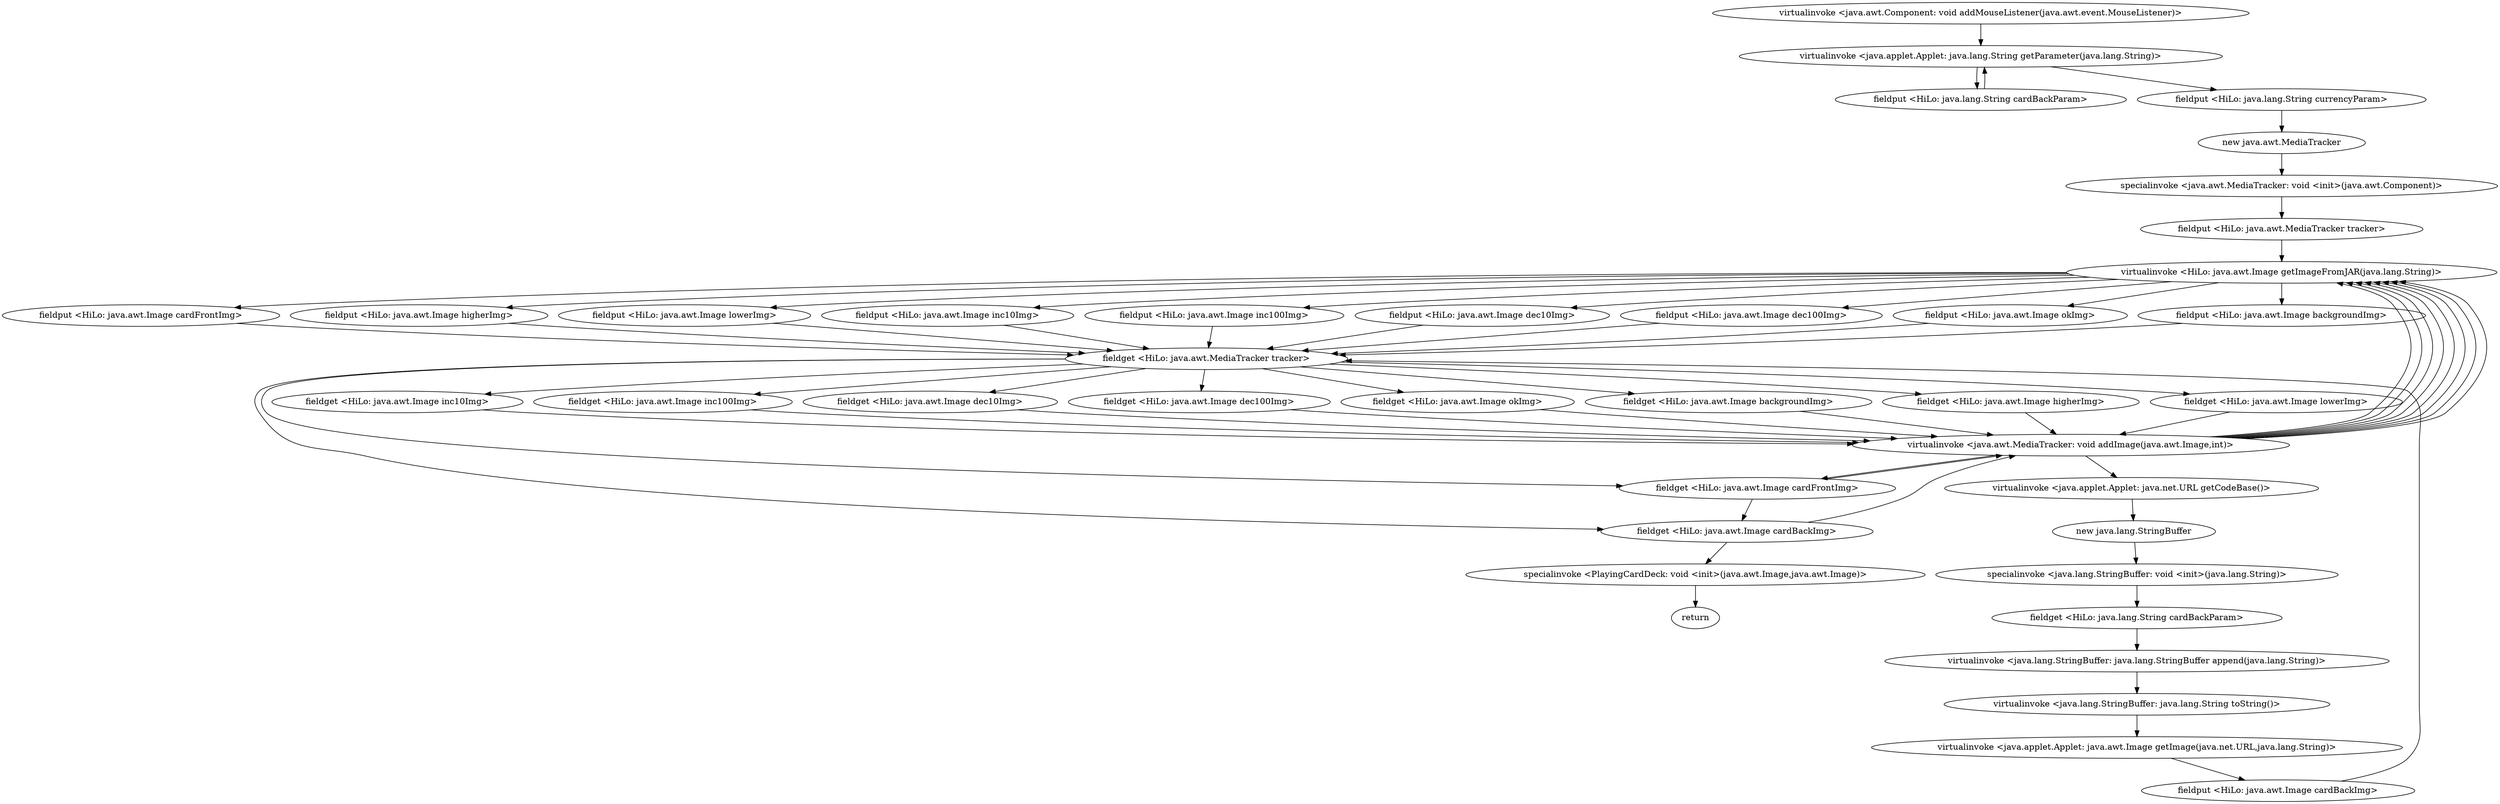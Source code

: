 digraph "" {
"virtualinvoke <java.awt.Component: void addMouseListener(java.awt.event.MouseListener)>";
 "virtualinvoke <java.awt.Component: void addMouseListener(java.awt.event.MouseListener)>"->"virtualinvoke <java.applet.Applet: java.lang.String getParameter(java.lang.String)>";
 "virtualinvoke <java.applet.Applet: java.lang.String getParameter(java.lang.String)>"->"fieldput <HiLo: java.lang.String cardBackParam>";
 "fieldput <HiLo: java.lang.String cardBackParam>"->"virtualinvoke <java.applet.Applet: java.lang.String getParameter(java.lang.String)>";
 "virtualinvoke <java.applet.Applet: java.lang.String getParameter(java.lang.String)>"->"fieldput <HiLo: java.lang.String currencyParam>";
 "fieldput <HiLo: java.lang.String currencyParam>"->"new java.awt.MediaTracker";
 "new java.awt.MediaTracker"->"specialinvoke <java.awt.MediaTracker: void <init>(java.awt.Component)>";
 "specialinvoke <java.awt.MediaTracker: void <init>(java.awt.Component)>"->"fieldput <HiLo: java.awt.MediaTracker tracker>";
 "fieldput <HiLo: java.awt.MediaTracker tracker>"->"virtualinvoke <HiLo: java.awt.Image getImageFromJAR(java.lang.String)>";
 "virtualinvoke <HiLo: java.awt.Image getImageFromJAR(java.lang.String)>"->"fieldput <HiLo: java.awt.Image backgroundImg>";
 "fieldput <HiLo: java.awt.Image backgroundImg>"->"fieldget <HiLo: java.awt.MediaTracker tracker>";
 "fieldget <HiLo: java.awt.MediaTracker tracker>"->"fieldget <HiLo: java.awt.Image backgroundImg>";
 "fieldget <HiLo: java.awt.Image backgroundImg>"->"virtualinvoke <java.awt.MediaTracker: void addImage(java.awt.Image,int)>";
 "virtualinvoke <java.awt.MediaTracker: void addImage(java.awt.Image,int)>"->"virtualinvoke <HiLo: java.awt.Image getImageFromJAR(java.lang.String)>";
 "virtualinvoke <HiLo: java.awt.Image getImageFromJAR(java.lang.String)>"->"fieldput <HiLo: java.awt.Image cardFrontImg>";
 "fieldput <HiLo: java.awt.Image cardFrontImg>"->"fieldget <HiLo: java.awt.MediaTracker tracker>";
 "fieldget <HiLo: java.awt.MediaTracker tracker>"->"fieldget <HiLo: java.awt.Image cardFrontImg>";
 "fieldget <HiLo: java.awt.Image cardFrontImg>"->"virtualinvoke <java.awt.MediaTracker: void addImage(java.awt.Image,int)>";
 "virtualinvoke <java.awt.MediaTracker: void addImage(java.awt.Image,int)>"->"virtualinvoke <java.applet.Applet: java.net.URL getCodeBase()>";
 "virtualinvoke <java.applet.Applet: java.net.URL getCodeBase()>"->"new java.lang.StringBuffer";
 "new java.lang.StringBuffer"->"specialinvoke <java.lang.StringBuffer: void <init>(java.lang.String)>";
 "specialinvoke <java.lang.StringBuffer: void <init>(java.lang.String)>"->"fieldget <HiLo: java.lang.String cardBackParam>";
 "fieldget <HiLo: java.lang.String cardBackParam>"->"virtualinvoke <java.lang.StringBuffer: java.lang.StringBuffer append(java.lang.String)>";
 "virtualinvoke <java.lang.StringBuffer: java.lang.StringBuffer append(java.lang.String)>"->"virtualinvoke <java.lang.StringBuffer: java.lang.String toString()>";
 "virtualinvoke <java.lang.StringBuffer: java.lang.String toString()>"->"virtualinvoke <java.applet.Applet: java.awt.Image getImage(java.net.URL,java.lang.String)>";
 "virtualinvoke <java.applet.Applet: java.awt.Image getImage(java.net.URL,java.lang.String)>"->"fieldput <HiLo: java.awt.Image cardBackImg>";
 "fieldput <HiLo: java.awt.Image cardBackImg>"->"fieldget <HiLo: java.awt.MediaTracker tracker>";
 "fieldget <HiLo: java.awt.MediaTracker tracker>"->"fieldget <HiLo: java.awt.Image cardBackImg>";
 "fieldget <HiLo: java.awt.Image cardBackImg>"->"virtualinvoke <java.awt.MediaTracker: void addImage(java.awt.Image,int)>";
 "virtualinvoke <java.awt.MediaTracker: void addImage(java.awt.Image,int)>"->"virtualinvoke <HiLo: java.awt.Image getImageFromJAR(java.lang.String)>";
 "virtualinvoke <HiLo: java.awt.Image getImageFromJAR(java.lang.String)>"->"fieldput <HiLo: java.awt.Image higherImg>";
 "fieldput <HiLo: java.awt.Image higherImg>"->"fieldget <HiLo: java.awt.MediaTracker tracker>";
 "fieldget <HiLo: java.awt.MediaTracker tracker>"->"fieldget <HiLo: java.awt.Image higherImg>";
 "fieldget <HiLo: java.awt.Image higherImg>"->"virtualinvoke <java.awt.MediaTracker: void addImage(java.awt.Image,int)>";
 "virtualinvoke <java.awt.MediaTracker: void addImage(java.awt.Image,int)>"->"virtualinvoke <HiLo: java.awt.Image getImageFromJAR(java.lang.String)>";
 "virtualinvoke <HiLo: java.awt.Image getImageFromJAR(java.lang.String)>"->"fieldput <HiLo: java.awt.Image lowerImg>";
 "fieldput <HiLo: java.awt.Image lowerImg>"->"fieldget <HiLo: java.awt.MediaTracker tracker>";
 "fieldget <HiLo: java.awt.MediaTracker tracker>"->"fieldget <HiLo: java.awt.Image lowerImg>";
 "fieldget <HiLo: java.awt.Image lowerImg>"->"virtualinvoke <java.awt.MediaTracker: void addImage(java.awt.Image,int)>";
 "virtualinvoke <java.awt.MediaTracker: void addImage(java.awt.Image,int)>"->"virtualinvoke <HiLo: java.awt.Image getImageFromJAR(java.lang.String)>";
 "virtualinvoke <HiLo: java.awt.Image getImageFromJAR(java.lang.String)>"->"fieldput <HiLo: java.awt.Image inc10Img>";
 "fieldput <HiLo: java.awt.Image inc10Img>"->"fieldget <HiLo: java.awt.MediaTracker tracker>";
 "fieldget <HiLo: java.awt.MediaTracker tracker>"->"fieldget <HiLo: java.awt.Image inc10Img>";
 "fieldget <HiLo: java.awt.Image inc10Img>"->"virtualinvoke <java.awt.MediaTracker: void addImage(java.awt.Image,int)>";
 "virtualinvoke <java.awt.MediaTracker: void addImage(java.awt.Image,int)>"->"virtualinvoke <HiLo: java.awt.Image getImageFromJAR(java.lang.String)>";
 "virtualinvoke <HiLo: java.awt.Image getImageFromJAR(java.lang.String)>"->"fieldput <HiLo: java.awt.Image inc100Img>";
 "fieldput <HiLo: java.awt.Image inc100Img>"->"fieldget <HiLo: java.awt.MediaTracker tracker>";
 "fieldget <HiLo: java.awt.MediaTracker tracker>"->"fieldget <HiLo: java.awt.Image inc100Img>";
 "fieldget <HiLo: java.awt.Image inc100Img>"->"virtualinvoke <java.awt.MediaTracker: void addImage(java.awt.Image,int)>";
 "virtualinvoke <java.awt.MediaTracker: void addImage(java.awt.Image,int)>"->"virtualinvoke <HiLo: java.awt.Image getImageFromJAR(java.lang.String)>";
 "virtualinvoke <HiLo: java.awt.Image getImageFromJAR(java.lang.String)>"->"fieldput <HiLo: java.awt.Image dec10Img>";
 "fieldput <HiLo: java.awt.Image dec10Img>"->"fieldget <HiLo: java.awt.MediaTracker tracker>";
 "fieldget <HiLo: java.awt.MediaTracker tracker>"->"fieldget <HiLo: java.awt.Image dec10Img>";
 "fieldget <HiLo: java.awt.Image dec10Img>"->"virtualinvoke <java.awt.MediaTracker: void addImage(java.awt.Image,int)>";
 "virtualinvoke <java.awt.MediaTracker: void addImage(java.awt.Image,int)>"->"virtualinvoke <HiLo: java.awt.Image getImageFromJAR(java.lang.String)>";
 "virtualinvoke <HiLo: java.awt.Image getImageFromJAR(java.lang.String)>"->"fieldput <HiLo: java.awt.Image dec100Img>";
 "fieldput <HiLo: java.awt.Image dec100Img>"->"fieldget <HiLo: java.awt.MediaTracker tracker>";
 "fieldget <HiLo: java.awt.MediaTracker tracker>"->"fieldget <HiLo: java.awt.Image dec100Img>";
 "fieldget <HiLo: java.awt.Image dec100Img>"->"virtualinvoke <java.awt.MediaTracker: void addImage(java.awt.Image,int)>";
 "virtualinvoke <java.awt.MediaTracker: void addImage(java.awt.Image,int)>"->"virtualinvoke <HiLo: java.awt.Image getImageFromJAR(java.lang.String)>";
 "virtualinvoke <HiLo: java.awt.Image getImageFromJAR(java.lang.String)>"->"fieldput <HiLo: java.awt.Image okImg>";
 "fieldput <HiLo: java.awt.Image okImg>"->"fieldget <HiLo: java.awt.MediaTracker tracker>";
 "fieldget <HiLo: java.awt.MediaTracker tracker>"->"fieldget <HiLo: java.awt.Image okImg>";
 "fieldget <HiLo: java.awt.Image okImg>"->"virtualinvoke <java.awt.MediaTracker: void addImage(java.awt.Image,int)>";
 "virtualinvoke <java.awt.MediaTracker: void addImage(java.awt.Image,int)>"->"fieldget <HiLo: java.awt.Image cardFrontImg>";
 "fieldget <HiLo: java.awt.Image cardFrontImg>"->"fieldget <HiLo: java.awt.Image cardBackImg>";
 "fieldget <HiLo: java.awt.Image cardBackImg>"->"specialinvoke <PlayingCardDeck: void <init>(java.awt.Image,java.awt.Image)>";
 "specialinvoke <PlayingCardDeck: void <init>(java.awt.Image,java.awt.Image)>"->"return";
}

